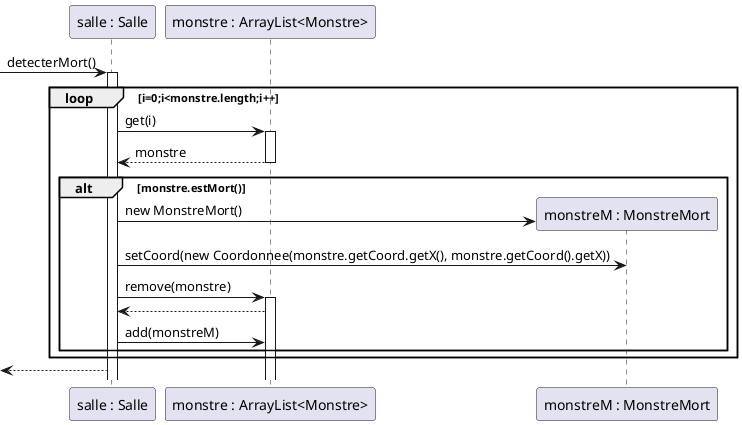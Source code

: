 @startuml
Participant "salle : Salle" as s
Participant "monstre : ArrayList<Monstre>" as m
->s : detecterMort()
activate s
loop i=0;i<monstre.length;i++
s->m : get(i)
activate m
m-->s : monstre
deactivate m
alt monstre.estMort()
create "monstreM : MonstreMort" as mm
s->mm : new MonstreMort()
s->mm : setCoord(new Coordonnee(monstre.getCoord.getX(), monstre.getCoord().getX))
s->m : remove(monstre)
activate m
m-->s
s->m : add(monstreM)
end
end
<--s


@enduml